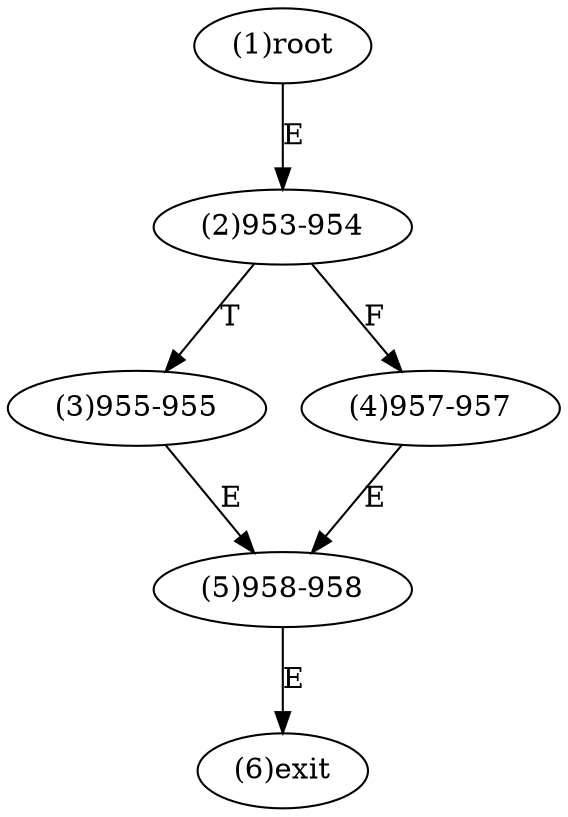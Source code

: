 digraph "" { 
1[ label="(1)root"];
2[ label="(2)953-954"];
3[ label="(3)955-955"];
4[ label="(4)957-957"];
5[ label="(5)958-958"];
6[ label="(6)exit"];
1->2[ label="E"];
2->4[ label="F"];
2->3[ label="T"];
3->5[ label="E"];
4->5[ label="E"];
5->6[ label="E"];
}